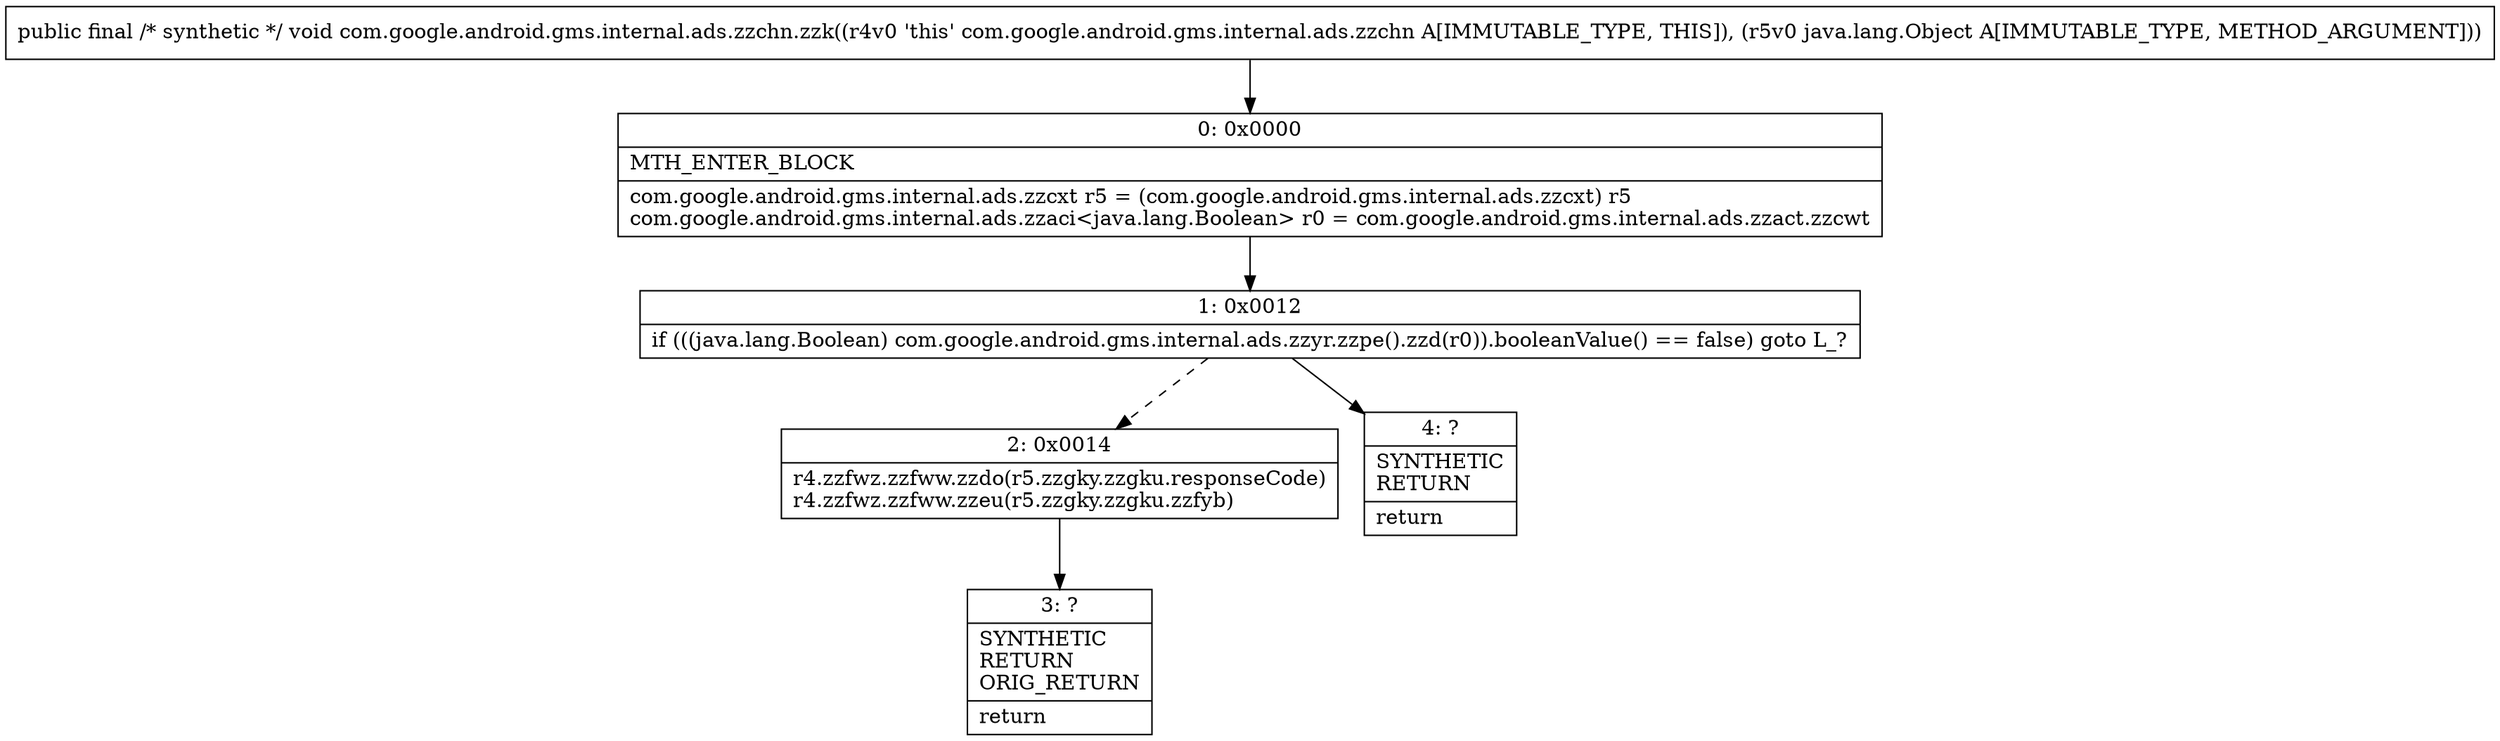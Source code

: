 digraph "CFG forcom.google.android.gms.internal.ads.zzchn.zzk(Ljava\/lang\/Object;)V" {
Node_0 [shape=record,label="{0\:\ 0x0000|MTH_ENTER_BLOCK\l|com.google.android.gms.internal.ads.zzcxt r5 = (com.google.android.gms.internal.ads.zzcxt) r5\lcom.google.android.gms.internal.ads.zzaci\<java.lang.Boolean\> r0 = com.google.android.gms.internal.ads.zzact.zzcwt\l}"];
Node_1 [shape=record,label="{1\:\ 0x0012|if (((java.lang.Boolean) com.google.android.gms.internal.ads.zzyr.zzpe().zzd(r0)).booleanValue() == false) goto L_?\l}"];
Node_2 [shape=record,label="{2\:\ 0x0014|r4.zzfwz.zzfww.zzdo(r5.zzgky.zzgku.responseCode)\lr4.zzfwz.zzfww.zzeu(r5.zzgky.zzgku.zzfyb)\l}"];
Node_3 [shape=record,label="{3\:\ ?|SYNTHETIC\lRETURN\lORIG_RETURN\l|return\l}"];
Node_4 [shape=record,label="{4\:\ ?|SYNTHETIC\lRETURN\l|return\l}"];
MethodNode[shape=record,label="{public final \/* synthetic *\/ void com.google.android.gms.internal.ads.zzchn.zzk((r4v0 'this' com.google.android.gms.internal.ads.zzchn A[IMMUTABLE_TYPE, THIS]), (r5v0 java.lang.Object A[IMMUTABLE_TYPE, METHOD_ARGUMENT])) }"];
MethodNode -> Node_0;
Node_0 -> Node_1;
Node_1 -> Node_2[style=dashed];
Node_1 -> Node_4;
Node_2 -> Node_3;
}

